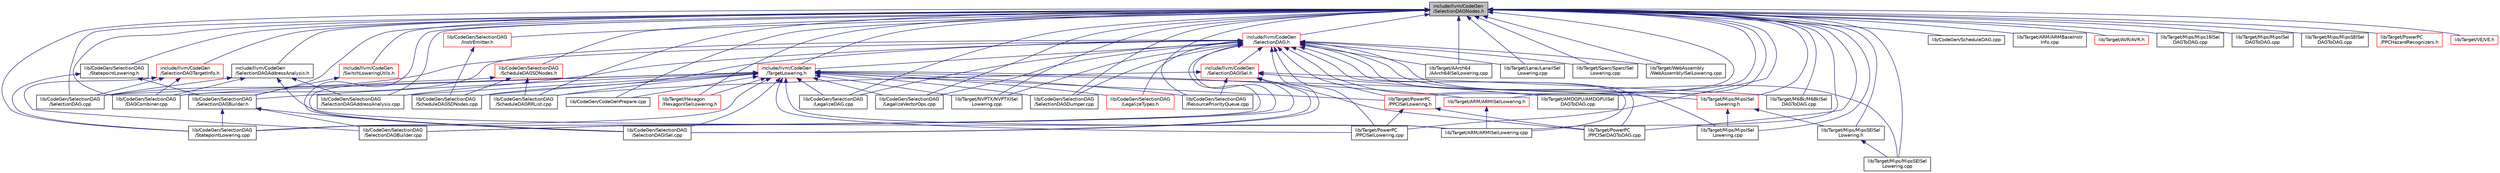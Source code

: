 digraph "include/llvm/CodeGen/SelectionDAGNodes.h"
{
 // LATEX_PDF_SIZE
  bgcolor="transparent";
  edge [fontname="Helvetica",fontsize="10",labelfontname="Helvetica",labelfontsize="10"];
  node [fontname="Helvetica",fontsize="10",shape=record];
  Node1 [label="include/llvm/CodeGen\l/SelectionDAGNodes.h",height=0.2,width=0.4,color="black", fillcolor="grey75", style="filled", fontcolor="black",tooltip=" "];
  Node1 -> Node2 [dir="back",color="midnightblue",fontsize="10",style="solid",fontname="Helvetica"];
  Node2 [label="include/llvm/CodeGen\l/SelectionDAG.h",height=0.2,width=0.4,color="red",URL="$SelectionDAG_8h.html",tooltip=" "];
  Node2 -> Node3 [dir="back",color="midnightblue",fontsize="10",style="solid",fontname="Helvetica"];
  Node3 [label="include/llvm/CodeGen\l/SelectionDAGISel.h",height=0.2,width=0.4,color="red",URL="$SelectionDAGISel_8h.html",tooltip=" "];
  Node3 -> Node4 [dir="back",color="midnightblue",fontsize="10",style="solid",fontname="Helvetica"];
  Node4 [label="lib/CodeGen/SelectionDAG\l/ResourcePriorityQueue.cpp",height=0.2,width=0.4,color="black",URL="$ResourcePriorityQueue_8cpp.html",tooltip=" "];
  Node3 -> Node6 [dir="back",color="midnightblue",fontsize="10",style="solid",fontname="Helvetica"];
  Node6 [label="lib/CodeGen/SelectionDAG\l/ScheduleDAGRRList.cpp",height=0.2,width=0.4,color="black",URL="$ScheduleDAGRRList_8cpp.html",tooltip=" "];
  Node3 -> Node8 [dir="back",color="midnightblue",fontsize="10",style="solid",fontname="Helvetica"];
  Node8 [label="lib/CodeGen/SelectionDAG\l/SelectionDAGBuilder.cpp",height=0.2,width=0.4,color="black",URL="$SelectionDAGBuilder_8cpp.html",tooltip=" "];
  Node3 -> Node9 [dir="back",color="midnightblue",fontsize="10",style="solid",fontname="Helvetica"];
  Node9 [label="lib/CodeGen/SelectionDAG\l/SelectionDAGISel.cpp",height=0.2,width=0.4,color="black",URL="$SelectionDAGISel_8cpp.html",tooltip=" "];
  Node3 -> Node12 [dir="back",color="midnightblue",fontsize="10",style="solid",fontname="Helvetica"];
  Node12 [label="lib/Target/AMDGPU/AMDGPUISel\lDAGToDAG.cpp",height=0.2,width=0.4,color="black",URL="$AMDGPUISelDAGToDAG_8cpp.html",tooltip=" "];
  Node3 -> Node32 [dir="back",color="midnightblue",fontsize="10",style="solid",fontname="Helvetica"];
  Node32 [label="lib/Target/M68k/M68kISel\lDAGToDAG.cpp",height=0.2,width=0.4,color="black",URL="$M68kISelDAGToDAG_8cpp.html",tooltip=" "];
  Node3 -> Node47 [dir="back",color="midnightblue",fontsize="10",style="solid",fontname="Helvetica"];
  Node47 [label="lib/Target/PowerPC\l/PPCISelDAGToDAG.cpp",height=0.2,width=0.4,color="black",URL="$PPCISelDAGToDAG_8cpp.html",tooltip=" "];
  Node2 -> Node56 [dir="back",color="midnightblue",fontsize="10",style="solid",fontname="Helvetica"];
  Node56 [label="include/llvm/CodeGen\l/TargetLowering.h",height=0.2,width=0.4,color="red",URL="$TargetLowering_8h.html",tooltip=" "];
  Node56 -> Node205 [dir="back",color="midnightblue",fontsize="10",style="solid",fontname="Helvetica"];
  Node205 [label="lib/CodeGen/CodeGenPrepare.cpp",height=0.2,width=0.4,color="black",URL="$CodeGenPrepare_8cpp.html",tooltip=" "];
  Node56 -> Node233 [dir="back",color="midnightblue",fontsize="10",style="solid",fontname="Helvetica"];
  Node233 [label="lib/CodeGen/SelectionDAG\l/DAGCombiner.cpp",height=0.2,width=0.4,color="black",URL="$DAGCombiner_8cpp.html",tooltip=" "];
  Node56 -> Node236 [dir="back",color="midnightblue",fontsize="10",style="solid",fontname="Helvetica"];
  Node236 [label="lib/CodeGen/SelectionDAG\l/LegalizeDAG.cpp",height=0.2,width=0.4,color="black",URL="$LegalizeDAG_8cpp.html",tooltip=" "];
  Node56 -> Node237 [dir="back",color="midnightblue",fontsize="10",style="solid",fontname="Helvetica"];
  Node237 [label="lib/CodeGen/SelectionDAG\l/LegalizeTypes.h",height=0.2,width=0.4,color="red",URL="$LegalizeTypes_8h.html",tooltip=" "];
  Node56 -> Node243 [dir="back",color="midnightblue",fontsize="10",style="solid",fontname="Helvetica"];
  Node243 [label="lib/CodeGen/SelectionDAG\l/LegalizeVectorOps.cpp",height=0.2,width=0.4,color="black",URL="$LegalizeVectorOps_8cpp.html",tooltip=" "];
  Node56 -> Node4 [dir="back",color="midnightblue",fontsize="10",style="solid",fontname="Helvetica"];
  Node56 -> Node6 [dir="back",color="midnightblue",fontsize="10",style="solid",fontname="Helvetica"];
  Node56 -> Node189 [dir="back",color="midnightblue",fontsize="10",style="solid",fontname="Helvetica"];
  Node189 [label="lib/CodeGen/SelectionDAG\l/ScheduleDAGSDNodes.cpp",height=0.2,width=0.4,color="black",URL="$ScheduleDAGSDNodes_8cpp.html",tooltip=" "];
  Node56 -> Node244 [dir="back",color="midnightblue",fontsize="10",style="solid",fontname="Helvetica"];
  Node244 [label="lib/CodeGen/SelectionDAG\l/SelectionDAG.cpp",height=0.2,width=0.4,color="black",URL="$SelectionDAG_8cpp.html",tooltip=" "];
  Node56 -> Node245 [dir="back",color="midnightblue",fontsize="10",style="solid",fontname="Helvetica"];
  Node245 [label="lib/CodeGen/SelectionDAG\l/SelectionDAGAddressAnalysis.cpp",height=0.2,width=0.4,color="black",URL="$SelectionDAGAddressAnalysis_8cpp.html",tooltip=" "];
  Node56 -> Node246 [dir="back",color="midnightblue",fontsize="10",style="solid",fontname="Helvetica"];
  Node246 [label="lib/CodeGen/SelectionDAG\l/SelectionDAGBuilder.h",height=0.2,width=0.4,color="black",URL="$SelectionDAGBuilder_8h.html",tooltip=" "];
  Node246 -> Node8 [dir="back",color="midnightblue",fontsize="10",style="solid",fontname="Helvetica"];
  Node246 -> Node9 [dir="back",color="midnightblue",fontsize="10",style="solid",fontname="Helvetica"];
  Node246 -> Node247 [dir="back",color="midnightblue",fontsize="10",style="solid",fontname="Helvetica"];
  Node247 [label="lib/CodeGen/SelectionDAG\l/StatepointLowering.cpp",height=0.2,width=0.4,color="black",URL="$StatepointLowering_8cpp.html",tooltip=" "];
  Node56 -> Node248 [dir="back",color="midnightblue",fontsize="10",style="solid",fontname="Helvetica"];
  Node248 [label="lib/CodeGen/SelectionDAG\l/SelectionDAGDumper.cpp",height=0.2,width=0.4,color="black",URL="$SelectionDAGDumper_8cpp.html",tooltip=" "];
  Node56 -> Node9 [dir="back",color="midnightblue",fontsize="10",style="solid",fontname="Helvetica"];
  Node56 -> Node247 [dir="back",color="midnightblue",fontsize="10",style="solid",fontname="Helvetica"];
  Node56 -> Node392 [dir="back",color="midnightblue",fontsize="10",style="solid",fontname="Helvetica"];
  Node392 [label="lib/Target/ARM/ARMISelLowering.h",height=0.2,width=0.4,color="red",URL="$ARMISelLowering_8h.html",tooltip=" "];
  Node392 -> Node73 [dir="back",color="midnightblue",fontsize="10",style="solid",fontname="Helvetica"];
  Node73 [label="lib/Target/ARM/ARMISelLowering.cpp",height=0.2,width=0.4,color="black",URL="$ARMISelLowering_8cpp.html",tooltip=" "];
  Node56 -> Node73 [dir="back",color="midnightblue",fontsize="10",style="solid",fontname="Helvetica"];
  Node56 -> Node478 [dir="back",color="midnightblue",fontsize="10",style="solid",fontname="Helvetica"];
  Node478 [label="lib/Target/Hexagon\l/HexagonISelLowering.h",height=0.2,width=0.4,color="red",URL="$HexagonISelLowering_8h.html",tooltip=" "];
  Node56 -> Node547 [dir="back",color="midnightblue",fontsize="10",style="solid",fontname="Helvetica"];
  Node547 [label="lib/Target/Mips/MipsISel\lLowering.h",height=0.2,width=0.4,color="red",URL="$MipsISelLowering_8h.html",tooltip=" "];
  Node547 -> Node559 [dir="back",color="midnightblue",fontsize="10",style="solid",fontname="Helvetica"];
  Node559 [label="lib/Target/Mips/MipsISel\lLowering.cpp",height=0.2,width=0.4,color="black",URL="$MipsISelLowering_8cpp.html",tooltip=" "];
  Node547 -> Node585 [dir="back",color="midnightblue",fontsize="10",style="solid",fontname="Helvetica"];
  Node585 [label="lib/Target/Mips/MipsSEISel\lLowering.h",height=0.2,width=0.4,color="black",URL="$MipsSEISelLowering_8h.html",tooltip=" "];
  Node585 -> Node582 [dir="back",color="midnightblue",fontsize="10",style="solid",fontname="Helvetica"];
  Node582 [label="lib/Target/Mips/MipsSEISel\lLowering.cpp",height=0.2,width=0.4,color="black",URL="$MipsSEISelLowering_8cpp.html",tooltip=" "];
  Node56 -> Node604 [dir="back",color="midnightblue",fontsize="10",style="solid",fontname="Helvetica"];
  Node604 [label="lib/Target/NVPTX/NVPTXISel\lLowering.cpp",height=0.2,width=0.4,color="black",URL="$NVPTXISelLowering_8cpp.html",tooltip=" "];
  Node56 -> Node611 [dir="back",color="midnightblue",fontsize="10",style="solid",fontname="Helvetica"];
  Node611 [label="lib/Target/PowerPC\l/PPCISelLowering.h",height=0.2,width=0.4,color="red",URL="$PPCISelLowering_8h.html",tooltip=" "];
  Node611 -> Node47 [dir="back",color="midnightblue",fontsize="10",style="solid",fontname="Helvetica"];
  Node611 -> Node623 [dir="back",color="midnightblue",fontsize="10",style="solid",fontname="Helvetica"];
  Node623 [label="lib/Target/PowerPC\l/PPCISelLowering.cpp",height=0.2,width=0.4,color="black",URL="$PPCISelLowering_8cpp.html",tooltip=" "];
  Node56 -> Node623 [dir="back",color="midnightblue",fontsize="10",style="solid",fontname="Helvetica"];
  Node2 -> Node233 [dir="back",color="midnightblue",fontsize="10",style="solid",fontname="Helvetica"];
  Node2 -> Node236 [dir="back",color="midnightblue",fontsize="10",style="solid",fontname="Helvetica"];
  Node2 -> Node237 [dir="back",color="midnightblue",fontsize="10",style="solid",fontname="Helvetica"];
  Node2 -> Node243 [dir="back",color="midnightblue",fontsize="10",style="solid",fontname="Helvetica"];
  Node2 -> Node189 [dir="back",color="midnightblue",fontsize="10",style="solid",fontname="Helvetica"];
  Node2 -> Node244 [dir="back",color="midnightblue",fontsize="10",style="solid",fontname="Helvetica"];
  Node2 -> Node245 [dir="back",color="midnightblue",fontsize="10",style="solid",fontname="Helvetica"];
  Node2 -> Node8 [dir="back",color="midnightblue",fontsize="10",style="solid",fontname="Helvetica"];
  Node2 -> Node248 [dir="back",color="midnightblue",fontsize="10",style="solid",fontname="Helvetica"];
  Node2 -> Node9 [dir="back",color="midnightblue",fontsize="10",style="solid",fontname="Helvetica"];
  Node2 -> Node247 [dir="back",color="midnightblue",fontsize="10",style="solid",fontname="Helvetica"];
  Node2 -> Node283 [dir="back",color="midnightblue",fontsize="10",style="solid",fontname="Helvetica"];
  Node283 [label="lib/Target/AArch64\l/AArch64ISelLowering.cpp",height=0.2,width=0.4,color="black",URL="$AArch64ISelLowering_8cpp.html",tooltip=" "];
  Node2 -> Node12 [dir="back",color="midnightblue",fontsize="10",style="solid",fontname="Helvetica"];
  Node2 -> Node73 [dir="back",color="midnightblue",fontsize="10",style="solid",fontname="Helvetica"];
  Node2 -> Node521 [dir="back",color="midnightblue",fontsize="10",style="solid",fontname="Helvetica"];
  Node521 [label="lib/Target/Lanai/LanaiISel\lLowering.cpp",height=0.2,width=0.4,color="black",URL="$LanaiISelLowering_8cpp.html",tooltip=" "];
  Node2 -> Node547 [dir="back",color="midnightblue",fontsize="10",style="solid",fontname="Helvetica"];
  Node2 -> Node559 [dir="back",color="midnightblue",fontsize="10",style="solid",fontname="Helvetica"];
  Node2 -> Node582 [dir="back",color="midnightblue",fontsize="10",style="solid",fontname="Helvetica"];
  Node2 -> Node604 [dir="back",color="midnightblue",fontsize="10",style="solid",fontname="Helvetica"];
  Node2 -> Node611 [dir="back",color="midnightblue",fontsize="10",style="solid",fontname="Helvetica"];
  Node2 -> Node47 [dir="back",color="midnightblue",fontsize="10",style="solid",fontname="Helvetica"];
  Node2 -> Node623 [dir="back",color="midnightblue",fontsize="10",style="solid",fontname="Helvetica"];
  Node2 -> Node671 [dir="back",color="midnightblue",fontsize="10",style="solid",fontname="Helvetica"];
  Node671 [label="lib/Target/Sparc/SparcISel\lLowering.cpp",height=0.2,width=0.4,color="black",URL="$SparcISelLowering_8cpp.html",tooltip=" "];
  Node2 -> Node751 [dir="back",color="midnightblue",fontsize="10",style="solid",fontname="Helvetica"];
  Node751 [label="lib/Target/WebAssembly\l/WebAssemblyISelLowering.cpp",height=0.2,width=0.4,color="black",URL="$WebAssemblyISelLowering_8cpp.html",tooltip=" "];
  Node1 -> Node838 [dir="back",color="midnightblue",fontsize="10",style="solid",fontname="Helvetica"];
  Node838 [label="include/llvm/CodeGen\l/SelectionDAGAddressAnalysis.h",height=0.2,width=0.4,color="black",URL="$SelectionDAGAddressAnalysis_8h.html",tooltip=" "];
  Node838 -> Node233 [dir="back",color="midnightblue",fontsize="10",style="solid",fontname="Helvetica"];
  Node838 -> Node244 [dir="back",color="midnightblue",fontsize="10",style="solid",fontname="Helvetica"];
  Node838 -> Node245 [dir="back",color="midnightblue",fontsize="10",style="solid",fontname="Helvetica"];
  Node838 -> Node73 [dir="back",color="midnightblue",fontsize="10",style="solid",fontname="Helvetica"];
  Node1 -> Node839 [dir="back",color="midnightblue",fontsize="10",style="solid",fontname="Helvetica"];
  Node839 [label="include/llvm/CodeGen\l/SelectionDAGTargetInfo.h",height=0.2,width=0.4,color="red",URL="$SelectionDAGTargetInfo_8h.html",tooltip=" "];
  Node839 -> Node233 [dir="back",color="midnightblue",fontsize="10",style="solid",fontname="Helvetica"];
  Node839 -> Node244 [dir="back",color="midnightblue",fontsize="10",style="solid",fontname="Helvetica"];
  Node839 -> Node8 [dir="back",color="midnightblue",fontsize="10",style="solid",fontname="Helvetica"];
  Node1 -> Node851 [dir="back",color="midnightblue",fontsize="10",style="solid",fontname="Helvetica"];
  Node851 [label="include/llvm/CodeGen\l/SwitchLoweringUtils.h",height=0.2,width=0.4,color="red",URL="$SwitchLoweringUtils_8h.html",tooltip=" "];
  Node851 -> Node246 [dir="back",color="midnightblue",fontsize="10",style="solid",fontname="Helvetica"];
  Node1 -> Node56 [dir="back",color="midnightblue",fontsize="10",style="solid",fontname="Helvetica"];
  Node1 -> Node205 [dir="back",color="midnightblue",fontsize="10",style="solid",fontname="Helvetica"];
  Node1 -> Node185 [dir="back",color="midnightblue",fontsize="10",style="solid",fontname="Helvetica"];
  Node185 [label="lib/CodeGen/ScheduleDAG.cpp",height=0.2,width=0.4,color="black",URL="$ScheduleDAG_8cpp.html",tooltip=" "];
  Node1 -> Node233 [dir="back",color="midnightblue",fontsize="10",style="solid",fontname="Helvetica"];
  Node1 -> Node853 [dir="back",color="midnightblue",fontsize="10",style="solid",fontname="Helvetica"];
  Node853 [label="lib/CodeGen/SelectionDAG\l/InstrEmitter.h",height=0.2,width=0.4,color="red",URL="$InstrEmitter_8h.html",tooltip=" "];
  Node853 -> Node189 [dir="back",color="midnightblue",fontsize="10",style="solid",fontname="Helvetica"];
  Node1 -> Node236 [dir="back",color="midnightblue",fontsize="10",style="solid",fontname="Helvetica"];
  Node1 -> Node243 [dir="back",color="midnightblue",fontsize="10",style="solid",fontname="Helvetica"];
  Node1 -> Node4 [dir="back",color="midnightblue",fontsize="10",style="solid",fontname="Helvetica"];
  Node1 -> Node188 [dir="back",color="midnightblue",fontsize="10",style="solid",fontname="Helvetica"];
  Node188 [label="lib/CodeGen/SelectionDAG\l/ScheduleDAGSDNodes.h",height=0.2,width=0.4,color="red",URL="$ScheduleDAGSDNodes_8h.html",tooltip=" "];
  Node188 -> Node6 [dir="back",color="midnightblue",fontsize="10",style="solid",fontname="Helvetica"];
  Node188 -> Node189 [dir="back",color="midnightblue",fontsize="10",style="solid",fontname="Helvetica"];
  Node188 -> Node9 [dir="back",color="midnightblue",fontsize="10",style="solid",fontname="Helvetica"];
  Node1 -> Node6 [dir="back",color="midnightblue",fontsize="10",style="solid",fontname="Helvetica"];
  Node1 -> Node244 [dir="back",color="midnightblue",fontsize="10",style="solid",fontname="Helvetica"];
  Node1 -> Node245 [dir="back",color="midnightblue",fontsize="10",style="solid",fontname="Helvetica"];
  Node1 -> Node854 [dir="back",color="midnightblue",fontsize="10",style="solid",fontname="Helvetica"];
  Node854 [label="lib/CodeGen/SelectionDAG\l/StatepointLowering.h",height=0.2,width=0.4,color="black",URL="$StatepointLowering_8h.html",tooltip=" "];
  Node854 -> Node246 [dir="back",color="midnightblue",fontsize="10",style="solid",fontname="Helvetica"];
  Node854 -> Node247 [dir="back",color="midnightblue",fontsize="10",style="solid",fontname="Helvetica"];
  Node1 -> Node246 [dir="back",color="midnightblue",fontsize="10",style="solid",fontname="Helvetica"];
  Node1 -> Node248 [dir="back",color="midnightblue",fontsize="10",style="solid",fontname="Helvetica"];
  Node1 -> Node9 [dir="back",color="midnightblue",fontsize="10",style="solid",fontname="Helvetica"];
  Node1 -> Node247 [dir="back",color="midnightblue",fontsize="10",style="solid",fontname="Helvetica"];
  Node1 -> Node283 [dir="back",color="midnightblue",fontsize="10",style="solid",fontname="Helvetica"];
  Node1 -> Node12 [dir="back",color="midnightblue",fontsize="10",style="solid",fontname="Helvetica"];
  Node1 -> Node392 [dir="back",color="midnightblue",fontsize="10",style="solid",fontname="Helvetica"];
  Node1 -> Node152 [dir="back",color="midnightblue",fontsize="10",style="solid",fontname="Helvetica"];
  Node152 [label="lib/Target/ARM/ARMBaseInstr\lInfo.cpp",height=0.2,width=0.4,color="black",URL="$ARMBaseInstrInfo_8cpp.html",tooltip=" "];
  Node1 -> Node73 [dir="back",color="midnightblue",fontsize="10",style="solid",fontname="Helvetica"];
  Node1 -> Node855 [dir="back",color="midnightblue",fontsize="10",style="solid",fontname="Helvetica"];
  Node855 [label="lib/Target/AVR/AVR.h",height=0.2,width=0.4,color="red",URL="$AVR_8h.html",tooltip=" "];
  Node1 -> Node478 [dir="back",color="midnightblue",fontsize="10",style="solid",fontname="Helvetica"];
  Node1 -> Node521 [dir="back",color="midnightblue",fontsize="10",style="solid",fontname="Helvetica"];
  Node1 -> Node32 [dir="back",color="midnightblue",fontsize="10",style="solid",fontname="Helvetica"];
  Node1 -> Node547 [dir="back",color="midnightblue",fontsize="10",style="solid",fontname="Helvetica"];
  Node1 -> Node39 [dir="back",color="midnightblue",fontsize="10",style="solid",fontname="Helvetica"];
  Node39 [label="lib/Target/Mips/Mips16ISel\lDAGToDAG.cpp",height=0.2,width=0.4,color="black",URL="$Mips16ISelDAGToDAG_8cpp.html",tooltip=" "];
  Node1 -> Node40 [dir="back",color="midnightblue",fontsize="10",style="solid",fontname="Helvetica"];
  Node40 [label="lib/Target/Mips/MipsISel\lDAGToDAG.cpp",height=0.2,width=0.4,color="black",URL="$MipsISelDAGToDAG_8cpp.html",tooltip=" "];
  Node1 -> Node559 [dir="back",color="midnightblue",fontsize="10",style="solid",fontname="Helvetica"];
  Node1 -> Node43 [dir="back",color="midnightblue",fontsize="10",style="solid",fontname="Helvetica"];
  Node43 [label="lib/Target/Mips/MipsSEISel\lDAGToDAG.cpp",height=0.2,width=0.4,color="black",URL="$MipsSEISelDAGToDAG_8cpp.html",tooltip=" "];
  Node1 -> Node585 [dir="back",color="midnightblue",fontsize="10",style="solid",fontname="Helvetica"];
  Node1 -> Node582 [dir="back",color="midnightblue",fontsize="10",style="solid",fontname="Helvetica"];
  Node1 -> Node604 [dir="back",color="midnightblue",fontsize="10",style="solid",fontname="Helvetica"];
  Node1 -> Node611 [dir="back",color="midnightblue",fontsize="10",style="solid",fontname="Helvetica"];
  Node1 -> Node858 [dir="back",color="midnightblue",fontsize="10",style="solid",fontname="Helvetica"];
  Node858 [label="lib/Target/PowerPC\l/PPCHazardRecognizers.h",height=0.2,width=0.4,color="red",URL="$PPCHazardRecognizers_8h.html",tooltip=" "];
  Node1 -> Node47 [dir="back",color="midnightblue",fontsize="10",style="solid",fontname="Helvetica"];
  Node1 -> Node623 [dir="back",color="midnightblue",fontsize="10",style="solid",fontname="Helvetica"];
  Node1 -> Node671 [dir="back",color="midnightblue",fontsize="10",style="solid",fontname="Helvetica"];
  Node1 -> Node859 [dir="back",color="midnightblue",fontsize="10",style="solid",fontname="Helvetica"];
  Node859 [label="lib/Target/VE/VE.h",height=0.2,width=0.4,color="red",URL="$VE_8h.html",tooltip=" "];
  Node1 -> Node751 [dir="back",color="midnightblue",fontsize="10",style="solid",fontname="Helvetica"];
}
